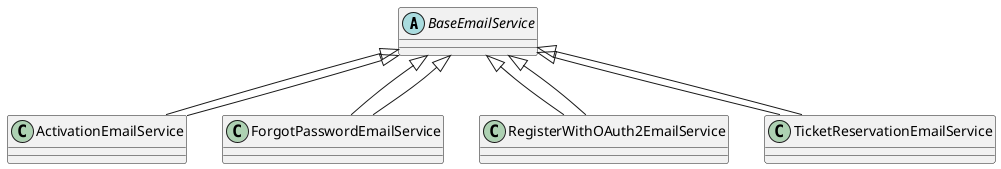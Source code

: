 @startuml Simple Service Email Class Diagram

abstract class BaseEmailService {
}

class ActivationEmailService extends BaseEmailService {
}

class ForgotPasswordEmailService extends BaseEmailService {
}

class RegisterWithOAuth2EmailService extends BaseEmailService {
}

class TicketReservationEmailService extends BaseEmailService {
}

' Relationships
BaseEmailService <|-- ActivationEmailService
BaseEmailService <|-- ForgotPasswordEmailService
BaseEmailService <|-- RegisterWithOAuth2EmailService
BaseEmailService <|-- TicketReservationEmailService

@enduml